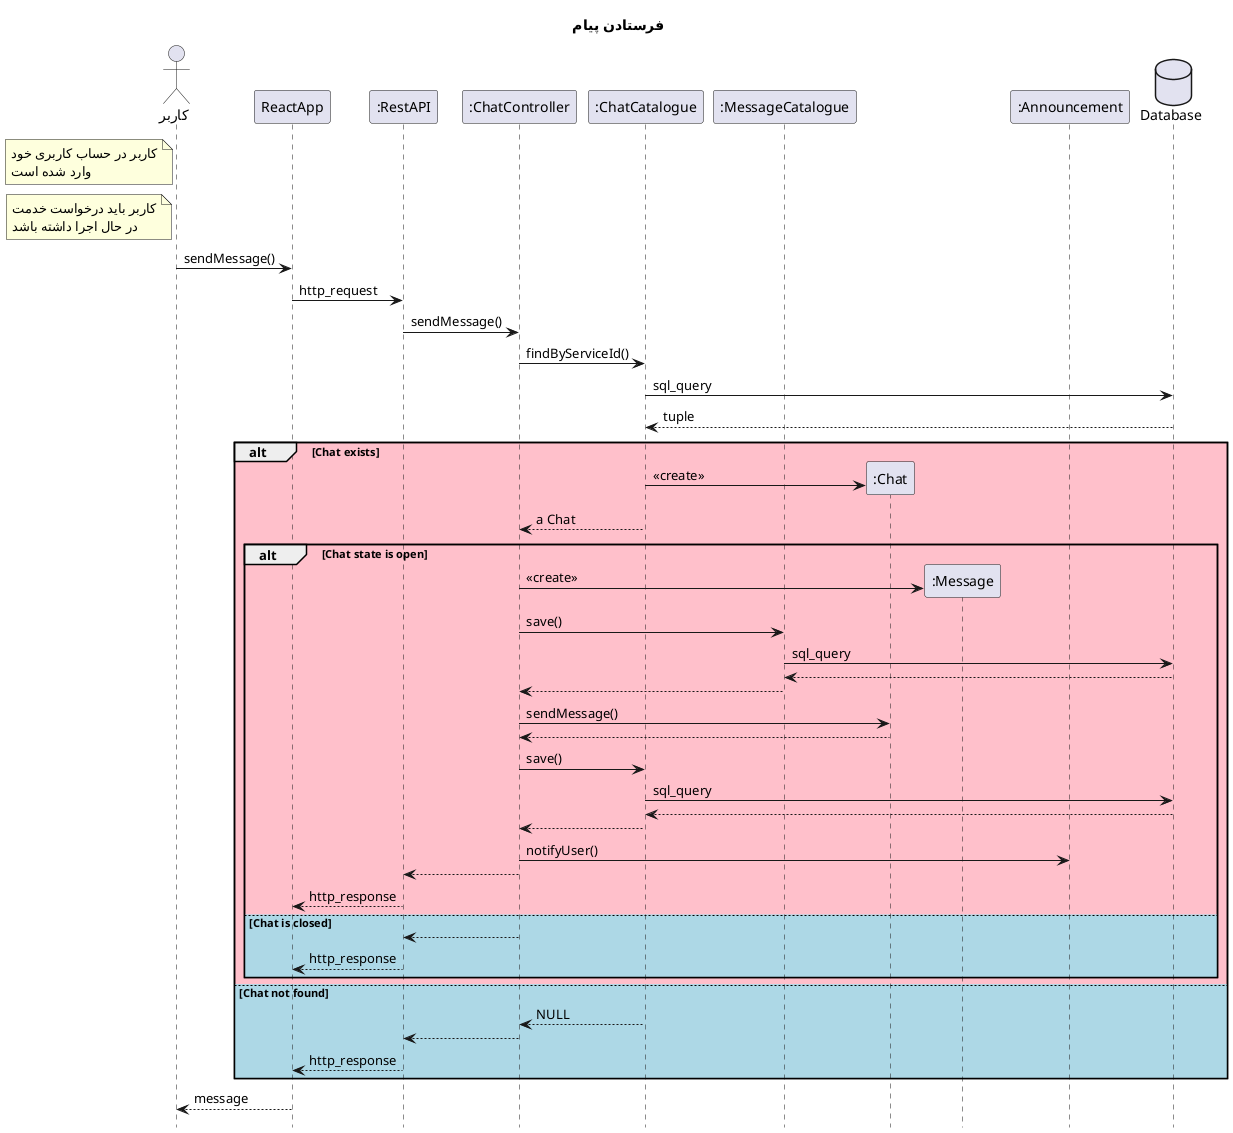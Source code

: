 @startuml logout
hide footbox
title "فرستادن پیام" 
actor       "کاربر" as user
participant ReactApp
participant ":RestAPI" as RestAPI
participant ":ChatController" as ChatController
participant ":ChatCatalogue" as ChatCatalogue
participant ":MessageCatalogue" as MessageCatalogue
participant ":Chat" as Chat
participant ":Message" as Message
participant ":Announcement" as Announcement

database Database

note left of user
کاربر در حساب کاربری خود
 وارد شده است
end note
note left of user
کاربر باید درخواست خدمت
 در حال اجرا داشته باشد
end note

user -> ReactApp: sendMessage()
ReactApp -> RestAPI : http_request
RestAPI -> ChatController : sendMessage()
ChatController -> ChatCatalogue : findByServiceId()
ChatCatalogue -> Database : sql_query
return tuple

alt #Pink Chat exists
    ChatCatalogue -> Chat ** : <<create>>
    ChatCatalogue --> ChatController: a Chat
    alt #Pink Chat state is open
        ChatController -> Message ** :<<create>>
        ChatController -> MessageCatalogue: save()
        MessageCatalogue -> Database : sql_query
        return
        MessageCatalogue --> ChatController
        ChatController -> Chat: sendMessage()
        return 
        ChatController -> ChatCatalogue : save()
        ChatCatalogue -> Database: sql_query
        return
        ChatCatalogue --> ChatController
        ChatController -> Announcement: notifyUser()
        ChatController --> RestAPI
        RestAPI --> ReactApp : http_response
    else #LightBlue Chat is closed
        ChatController --> RestAPI
        RestAPI --> ReactApp : http_response
    end


else #LightBlue Chat not found
    ChatCatalogue --> ChatController : NULL
    ChatController --> RestAPI
    RestAPI --> ReactApp : http_response
end

ReactApp --> user: message

@enduml